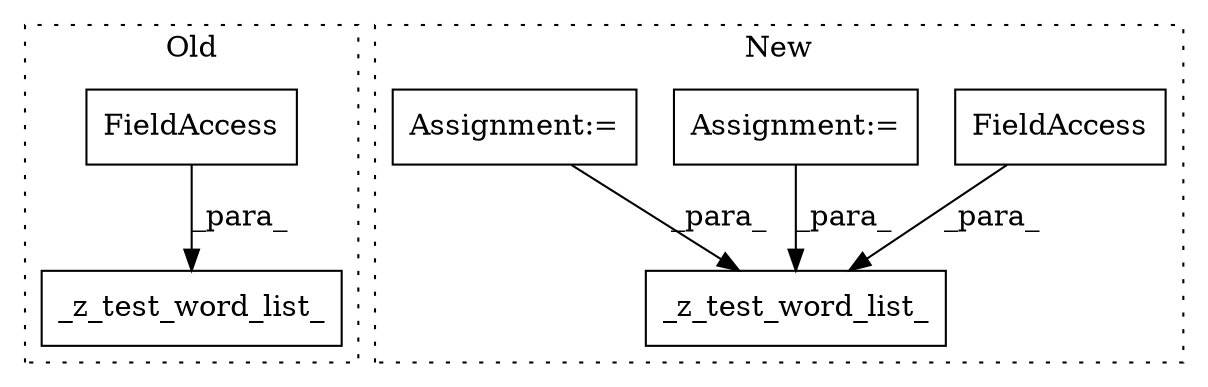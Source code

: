 digraph G {
subgraph cluster0 {
1 [label="_z_test_word_list_" a="32" s="2265,2300" l="19,1" shape="box"];
4 [label="FieldAccess" a="22" s="2288" l="12" shape="box"];
label = "Old";
style="dotted";
}
subgraph cluster1 {
2 [label="_z_test_word_list_" a="32" s="1972,2049" l="19,1" shape="box"];
3 [label="FieldAccess" a="22" s="2044" l="5" shape="box"];
5 [label="Assignment:=" a="7" s="1784" l="1" shape="box"];
6 [label="Assignment:=" a="7" s="1837" l="1" shape="box"];
label = "New";
style="dotted";
}
3 -> 2 [label="_para_"];
4 -> 1 [label="_para_"];
5 -> 2 [label="_para_"];
6 -> 2 [label="_para_"];
}
